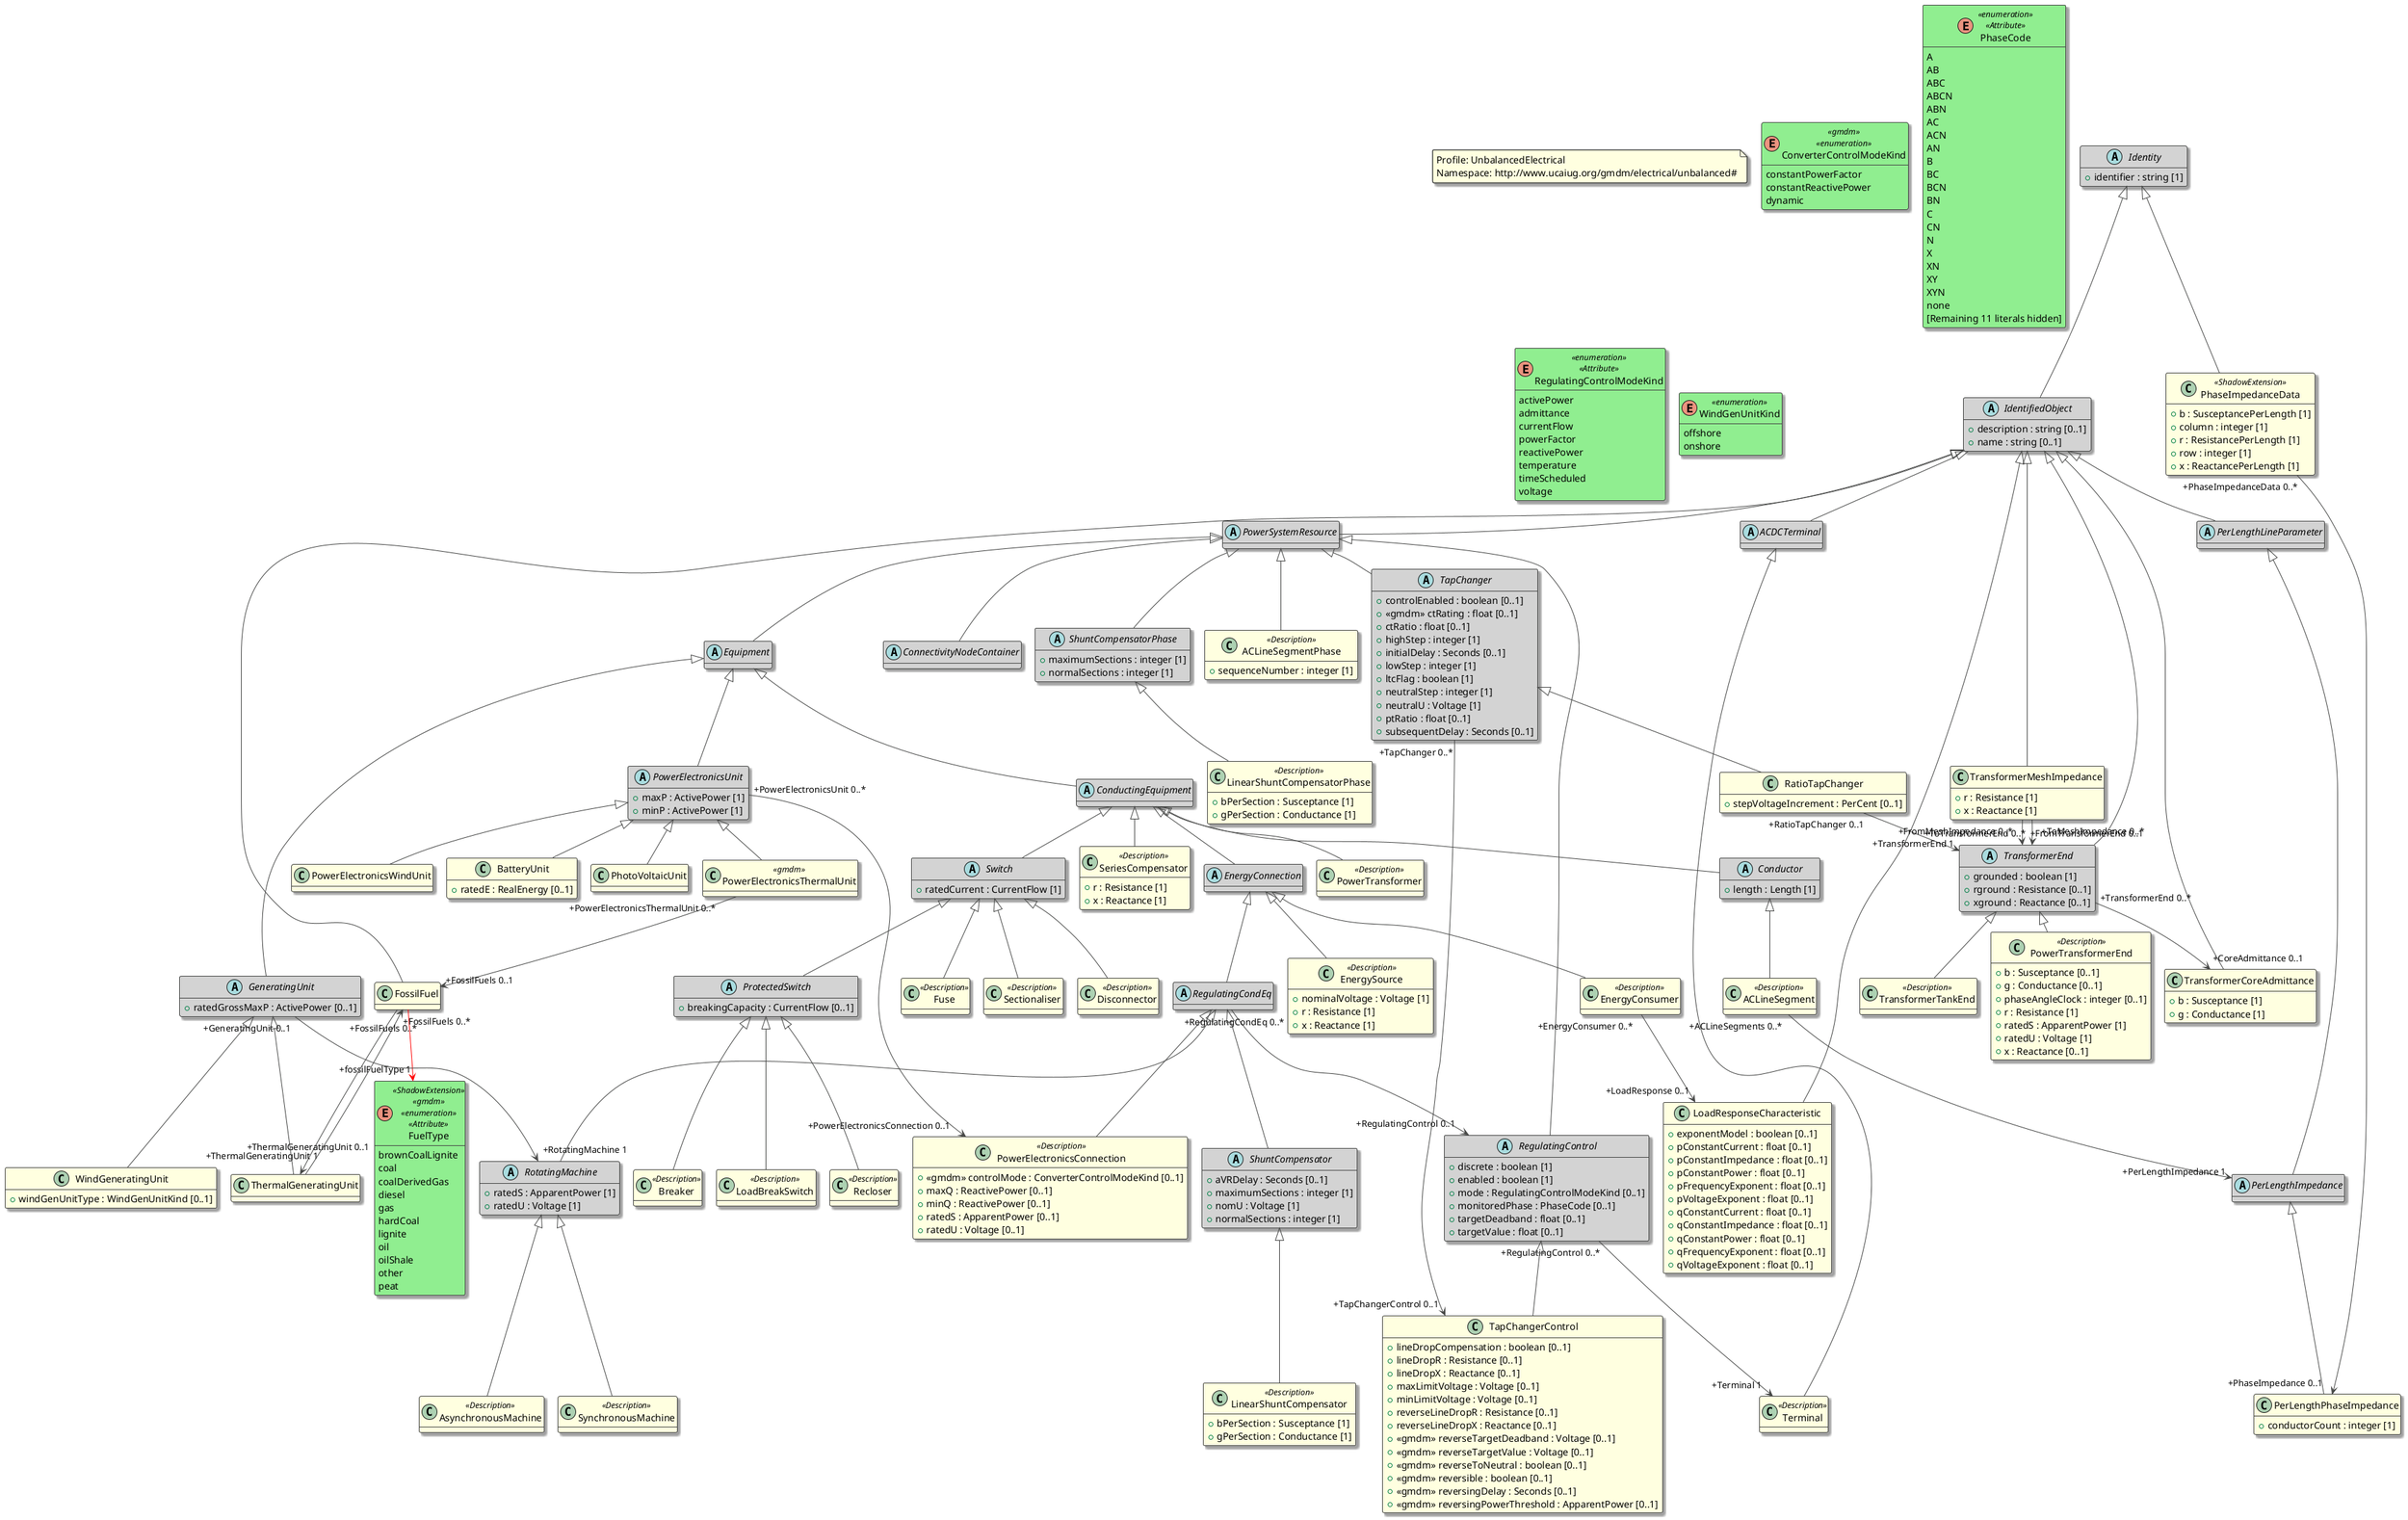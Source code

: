 @startuml
top to bottom direction
hide empty methods

' Here we adjust the horizontal spacing for better spatial rendering (the PlantUML default is ~20)
skinparam nodesep 20
' Here we adjust the vertical spacing for better spatial rendering (the PlantUML default is ~30)
skinparam ranksep 30

skinparam BackgroundColor #FFFFFF
skinparam shadowing false
skinparam RoundCorner 5
skinparam BorderColor #454645
skinparam ArrowColor #454645
skinparam FontColor #000000

skinparam class {
  ' Concrete classes style definition
  BackgroundColor #FFFFE0
  FontColor #000000
  AttributeFontColor #000000
  StereotypeFontColor #000000
  HeaderFontColor #000000
  BorderColor #454645
  BorderThickness 1
  
  ' Abstract classes style definition
  BackgroundColor<<abstract>> #D3D3D3
  FontColor<<abstract>> #000000
  AttributeFontColor<<abstract>> #000000
  StereotypeFontColor<<abstract>> #000000
  HeaderFontColor<<abstract>> #000000
  BorderColor<<abstract>> #454645
  BorderThickness<<abstract>> 1
  
  ' Enumerations style definition
  BackgroundColor<<enumeration>> #90EE90
  FontColor<<enumeration>> #000000
  AttributeFontColor<<enumeration>> #000000
  StereotypeFontColor<<enumeration>> #000000
  HeaderFontColor <<enumeration>> #000000
  BorderColor<<enumeration>> #454645
  BorderThickness<<enumeration>> 1
  
  ' CIMDatatypes style definition
  BackgroundColor<<CIMDatatype>> #FFEBCD
  FontColor<<CIMDatatype>> #000000
  AttributeFontColor<<CIMDatatype>> #000000
  StereotypeFontColor<<CIMDatatype>> #000000
  HeaderFontColor<<CIMDatatype>> #000000
  BorderColor<<CIMDatatype>> #454645
  BorderThickness<<CIMDatatype>> 1
  
  ' Compound classes style definition
  BackgroundColor<<Compound>> #FFEBCD
  FontColor<<Compound>> #000000
  AttributeFontColor<<Compound>> #000000
  StereotypeFontColor<<Compound>> #000000
  HeaderFontColor<<Compound>> #000000
  BorderColor<<Compound>> #454645
  BorderThickness<<Compound>> 1
  
  ' Primitive classes style definition
  BackgroundColor<<Primitive>> #E6E6FF
  FontColor<<Primitive>> #000000
  AttributeFontColor<<Primitive>> #000000
  StereotypeFontColor<<Primitive>> #000000
  HeaderFontColor<<Primitive>> #000000
  BorderColor<<Primitive>> #454645
  BorderThickness<<Primitive>> 1
  
  ' Errors classes style definition
  BackgroundColor<<error>> #FFC0CB
  FontColor<<error>> #000000
  AttributeFontColor<<error>> #000000
  StereotypeFontColor<<error>> #000000
  HeaderFontColor<<error>> #000000
  BorderColor<<error>> #454645
  BorderThickness<<error>> 1
}
skinparam shadowing true

hide <<abstract>> stereotype
hide <<error>> stereotype


skinparam note {
  BorderColor #454645
  BorderThickness 1.5
  FontSize 14
  Font Bold
  FontColor #000000
}
' Add a note towards the upper left corner of the diagram
note as UnbalancedElectricalNote #lightyellow
   Profile: UnbalancedElectrical
   Namespace: http://www.ucaiug.org/gmdm/electrical/unbalanced#
end note

' ACDCTerminal inherits from IdentifiedObject
abstract class ACDCTerminal  <<abstract>> {
}

IdentifiedObject <|-- ACDCTerminal

' ACLineSegment inherits from Conductor
class ACLineSegment <<Description>>  {
}

Conductor <|-- ACLineSegment
ACLineSegment "+ACLineSegments 0..*" --> "+PerLengthImpedance 1" PerLengthImpedance

' ACLineSegmentPhase inherits from PowerSystemResource
class ACLineSegmentPhase <<Description>>  {
   +sequenceNumber : integer [1]
}

PowerSystemResource <|-- ACLineSegmentPhase

' AsynchronousMachine inherits from RotatingMachine
class AsynchronousMachine <<Description>>  {
}

RotatingMachine <|-- AsynchronousMachine

' BatteryUnit inherits from PowerElectronicsUnit
class BatteryUnit   {
   +ratedE : RealEnergy [0..1]
}

PowerElectronicsUnit <|-- BatteryUnit

' Breaker inherits from ProtectedSwitch
class Breaker <<Description>>  {
}

ProtectedSwitch <|-- Breaker

' ConductingEquipment inherits from Equipment
abstract class ConductingEquipment  <<abstract>> {
}

Equipment <|-- ConductingEquipment

' Conductor inherits from ConductingEquipment
abstract class Conductor  <<abstract>> {
   +length : Length [1]
}

ConductingEquipment <|-- Conductor

' ConnectivityNodeContainer inherits from PowerSystemResource
abstract class ConnectivityNodeContainer  <<abstract>> {
}

PowerSystemResource <|-- ConnectivityNodeContainer

' Enumeration ConverterControlModeKind
enum ConverterControlModeKind <<gmdm>><<enumeration>>  {
   constantPowerFactor
   constantReactivePower
   dynamic
}

' Disconnector inherits from Switch
class Disconnector <<Description>>  {
}

Switch <|-- Disconnector

' EnergyConnection inherits from ConductingEquipment
abstract class EnergyConnection  <<abstract>> {
}

ConductingEquipment <|-- EnergyConnection

' EnergyConsumer inherits from EnergyConnection
class EnergyConsumer <<Description>>  {
}

EnergyConnection <|-- EnergyConsumer
EnergyConsumer "+EnergyConsumer 0..*" --> "+LoadResponse 0..1" LoadResponseCharacteristic

' EnergySource inherits from EnergyConnection
class EnergySource <<Description>>  {
   +nominalVoltage : Voltage [1]
   +r : Resistance [1]
   +x : Reactance [1]
}

EnergyConnection <|-- EnergySource

' Equipment inherits from PowerSystemResource
abstract class Equipment  <<abstract>> {
}

PowerSystemResource <|-- Equipment

' FossilFuel inherits from IdentifiedObject
class FossilFuel   {
}

IdentifiedObject <|-- FossilFuel
FossilFuel " " --> "+fossilFuelType 1" FuelType#red
FossilFuel "+FossilFuels 0..*" --> "+ThermalGeneratingUnit 1" ThermalGeneratingUnit

' Enumeration FuelType
enum FuelType <<ShadowExtension>><<gmdm>><<enumeration>><<Attribute>>  {
   brownCoalLignite
   coal
   coalDerivedGas
   diesel
   gas
   hardCoal
   lignite
   oil
   oilShale
   other
   peat
}

' Fuse inherits from Switch
class Fuse <<Description>>  {
}

Switch <|-- Fuse

' GeneratingUnit inherits from Equipment
abstract class GeneratingUnit  <<abstract>> {
   +ratedGrossMaxP : ActivePower [0..1]
}

Equipment <|-- GeneratingUnit
GeneratingUnit "+GeneratingUnit 0..1" --> "+RotatingMachine 1" RotatingMachine

' IdentifiedObject inherits from Identity
abstract class IdentifiedObject  <<abstract>> {
   +description : string [0..1]
   +name : string [0..1]
}

Identity <|-- IdentifiedObject

' Identity
abstract class Identity  <<abstract>> {
   +identifier : string [1]
}


' LinearShuntCompensator inherits from ShuntCompensator
class LinearShuntCompensator <<Description>>  {
   +bPerSection : Susceptance [1]
   +gPerSection : Conductance [1]
}

ShuntCompensator <|-- LinearShuntCompensator

' LinearShuntCompensatorPhase inherits from ShuntCompensatorPhase
class LinearShuntCompensatorPhase <<Description>>  {
   +bPerSection : Susceptance [1]
   +gPerSection : Conductance [1]
}

ShuntCompensatorPhase <|-- LinearShuntCompensatorPhase

' LoadBreakSwitch inherits from ProtectedSwitch
class LoadBreakSwitch <<Description>>  {
}

ProtectedSwitch <|-- LoadBreakSwitch

' LoadResponseCharacteristic inherits from IdentifiedObject
class LoadResponseCharacteristic   {
   +exponentModel : boolean [0..1]
   +pConstantCurrent : float [0..1]
   +pConstantImpedance : float [0..1]
   +pConstantPower : float [0..1]
   +pFrequencyExponent : float [0..1]
   +pVoltageExponent : float [0..1]
   +qConstantCurrent : float [0..1]
   +qConstantImpedance : float [0..1]
   +qConstantPower : float [0..1]
   +qFrequencyExponent : float [0..1]
   +qVoltageExponent : float [0..1]
}

IdentifiedObject <|-- LoadResponseCharacteristic

' PerLengthImpedance inherits from PerLengthLineParameter
abstract class PerLengthImpedance  <<abstract>> {
}

PerLengthLineParameter <|-- PerLengthImpedance

' PerLengthLineParameter inherits from IdentifiedObject
abstract class PerLengthLineParameter  <<abstract>> {
}

IdentifiedObject <|-- PerLengthLineParameter

' PerLengthPhaseImpedance inherits from PerLengthImpedance
class PerLengthPhaseImpedance   {
   +conductorCount : integer [1]
}

PerLengthImpedance <|-- PerLengthPhaseImpedance

' Enumeration PhaseCode
enum PhaseCode <<enumeration>><<Attribute>>  {
   A
   AB
   ABC
   ABCN
   ABN
   AC
   ACN
   AN
   B
   BC
   BCN
   BN
   C
   CN
   N
   X
   XN
   XY
   XYN
   none
   [Remaining 11 literals hidden]
}

' PhaseImpedanceData inherits from Identity
class PhaseImpedanceData <<ShadowExtension>>  {
   +b : SusceptancePerLength [1]
   +column : integer [1]
   +r : ResistancePerLength [1]
   +row : integer [1]
   +x : ReactancePerLength [1]
}

Identity <|-- PhaseImpedanceData
PhaseImpedanceData "+PhaseImpedanceData 0..*" --> "+PhaseImpedance 0..1" PerLengthPhaseImpedance

' PhotoVoltaicUnit inherits from PowerElectronicsUnit
class PhotoVoltaicUnit   {
}

PowerElectronicsUnit <|-- PhotoVoltaicUnit

' PowerElectronicsConnection inherits from RegulatingCondEq
class PowerElectronicsConnection <<Description>>  {
   +<<gmdm>> controlMode : ConverterControlModeKind [0..1]
   +maxQ : ReactivePower [0..1]
   +minQ : ReactivePower [0..1]
   +ratedS : ApparentPower [0..1]
   +ratedU : Voltage [0..1]
}

RegulatingCondEq <|-- PowerElectronicsConnection

' PowerElectronicsThermalUnit inherits from PowerElectronicsUnit
class PowerElectronicsThermalUnit <<gmdm>>  {
}

PowerElectronicsUnit <|-- PowerElectronicsThermalUnit
PowerElectronicsThermalUnit "+PowerElectronicsThermalUnit 0..*" --> "+FossilFuels 0..1" FossilFuel

' PowerElectronicsUnit inherits from Equipment
abstract class PowerElectronicsUnit  <<abstract>> {
   +maxP : ActivePower [1]
   +minP : ActivePower [1]
}

Equipment <|-- PowerElectronicsUnit
PowerElectronicsUnit "+PowerElectronicsUnit 0..*" --> "+PowerElectronicsConnection 0..1" PowerElectronicsConnection

' PowerElectronicsWindUnit inherits from PowerElectronicsUnit
class PowerElectronicsWindUnit   {
}

PowerElectronicsUnit <|-- PowerElectronicsWindUnit

' PowerSystemResource inherits from IdentifiedObject
abstract class PowerSystemResource  <<abstract>> {
}

IdentifiedObject <|-- PowerSystemResource

' PowerTransformer inherits from ConductingEquipment
class PowerTransformer <<Description>>  {
}

ConductingEquipment <|-- PowerTransformer

' PowerTransformerEnd inherits from TransformerEnd
class PowerTransformerEnd <<Description>>  {
   +b : Susceptance [0..1]
   +g : Conductance [0..1]
   +phaseAngleClock : integer [0..1]
   +r : Resistance [1]
   +ratedS : ApparentPower [1]
   +ratedU : Voltage [1]
   +x : Reactance [0..1]
}

TransformerEnd <|-- PowerTransformerEnd

' ProtectedSwitch inherits from Switch
abstract class ProtectedSwitch  <<abstract>> {
   +breakingCapacity : CurrentFlow [0..1]
}

Switch <|-- ProtectedSwitch

' RatioTapChanger inherits from TapChanger
class RatioTapChanger   {
   +stepVoltageIncrement : PerCent [0..1]
}

TapChanger <|-- RatioTapChanger
RatioTapChanger "+RatioTapChanger 0..1" --> "+TransformerEnd 1" TransformerEnd

' Recloser inherits from ProtectedSwitch
class Recloser <<Description>>  {
}

ProtectedSwitch <|-- Recloser

' RegulatingCondEq inherits from EnergyConnection
abstract class RegulatingCondEq  <<abstract>> {
}

EnergyConnection <|-- RegulatingCondEq
RegulatingCondEq "+RegulatingCondEq 0..*" --> "+RegulatingControl 0..1" RegulatingControl

' RegulatingControl inherits from PowerSystemResource
abstract class RegulatingControl  <<abstract>> {
   +discrete : boolean [1]
   +enabled : boolean [1]
   +mode : RegulatingControlModeKind [0..1]
   +monitoredPhase : PhaseCode [0..1]
   +targetDeadband : float [0..1]
   +targetValue : float [0..1]
}

PowerSystemResource <|-- RegulatingControl
RegulatingControl "+RegulatingControl 0..*" --> "+Terminal 1" Terminal

' Enumeration RegulatingControlModeKind
enum RegulatingControlModeKind <<enumeration>><<Attribute>>  {
   activePower
   admittance
   currentFlow
   powerFactor
   reactivePower
   temperature
   timeScheduled
   voltage
}

' RotatingMachine inherits from RegulatingCondEq
abstract class RotatingMachine  <<abstract>> {
   +ratedS : ApparentPower [1]
   +ratedU : Voltage [1]
}

RegulatingCondEq <|-- RotatingMachine

' Sectionaliser inherits from Switch
class Sectionaliser <<Description>>  {
}

Switch <|-- Sectionaliser

' SeriesCompensator inherits from ConductingEquipment
class SeriesCompensator <<Description>>  {
   +r : Resistance [1]
   +x : Reactance [1]
}

ConductingEquipment <|-- SeriesCompensator

' ShuntCompensator inherits from RegulatingCondEq
abstract class ShuntCompensator  <<abstract>> {
   +aVRDelay : Seconds [0..1]
   +maximumSections : integer [1]
   +nomU : Voltage [1]
   +normalSections : integer [1]
}

RegulatingCondEq <|-- ShuntCompensator

' ShuntCompensatorPhase inherits from PowerSystemResource
abstract class ShuntCompensatorPhase  <<abstract>> {
   +maximumSections : integer [1]
   +normalSections : integer [1]
}

PowerSystemResource <|-- ShuntCompensatorPhase

' Switch inherits from ConductingEquipment
abstract class Switch  <<abstract>> {
   +ratedCurrent : CurrentFlow [1]
}

ConductingEquipment <|-- Switch

' SynchronousMachine inherits from RotatingMachine
class SynchronousMachine <<Description>>  {
}

RotatingMachine <|-- SynchronousMachine

' TapChanger inherits from PowerSystemResource
abstract class TapChanger  <<abstract>> {
   +controlEnabled : boolean [0..1]
   +<<gmdm>> ctRating : float [0..1]
   +ctRatio : float [0..1]
   +highStep : integer [1]
   +initialDelay : Seconds [0..1]
   +lowStep : integer [1]
   +ltcFlag : boolean [1]
   +neutralStep : integer [1]
   +neutralU : Voltage [1]
   +ptRatio : float [0..1]
   +subsequentDelay : Seconds [0..1]
}

PowerSystemResource <|-- TapChanger
TapChanger "+TapChanger 0..*" --> "+TapChangerControl 0..1" TapChangerControl

' TapChangerControl inherits from RegulatingControl
class TapChangerControl   {
   +lineDropCompensation : boolean [0..1]
   +lineDropR : Resistance [0..1]
   +lineDropX : Reactance [0..1]
   +maxLimitVoltage : Voltage [0..1]
   +minLimitVoltage : Voltage [0..1]
   +reverseLineDropR : Resistance [0..1]
   +reverseLineDropX : Reactance [0..1]
   +<<gmdm>> reverseTargetDeadband : Voltage [0..1]
   +<<gmdm>> reverseTargetValue : Voltage [0..1]
   +<<gmdm>> reverseToNeutral : boolean [0..1]
   +<<gmdm>> reversible : boolean [0..1]
   +<<gmdm>> reversingDelay : Seconds [0..1]
   +<<gmdm>> reversingPowerThreshold : ApparentPower [0..1]
}

RegulatingControl <|-- TapChangerControl

' Terminal inherits from ACDCTerminal
class Terminal <<Description>>  {
}

ACDCTerminal <|-- Terminal

' ThermalGeneratingUnit inherits from GeneratingUnit
class ThermalGeneratingUnit   {
}

GeneratingUnit <|-- ThermalGeneratingUnit
ThermalGeneratingUnit "+ThermalGeneratingUnit 0..1" --> "+FossilFuels 0..*" FossilFuel

' TransformerCoreAdmittance inherits from IdentifiedObject
class TransformerCoreAdmittance   {
   +b : Susceptance [1]
   +g : Conductance [1]
}

IdentifiedObject <|-- TransformerCoreAdmittance

' TransformerEnd inherits from IdentifiedObject
abstract class TransformerEnd  <<abstract>> {
   +grounded : boolean [1]
   +rground : Resistance [0..1]
   +xground : Reactance [0..1]
}

IdentifiedObject <|-- TransformerEnd
TransformerEnd "+TransformerEnd 0..*" --> "+CoreAdmittance 0..1" TransformerCoreAdmittance

' TransformerMeshImpedance inherits from IdentifiedObject
class TransformerMeshImpedance   {
   +r : Resistance [1]
   +x : Reactance [1]
}

IdentifiedObject <|-- TransformerMeshImpedance
TransformerMeshImpedance "+FromMeshImpedance 0..*" --> "+FromTransformerEnd 0..1" TransformerEnd
TransformerMeshImpedance "+ToMeshImpedance 0..*" --> "+ToTransformerEnd 0..*" TransformerEnd

' TransformerTankEnd inherits from TransformerEnd
class TransformerTankEnd <<Description>>  {
}

TransformerEnd <|-- TransformerTankEnd

' Enumeration WindGenUnitKind
enum WindGenUnitKind <<enumeration>>  {
   offshore
   onshore
}

' WindGeneratingUnit inherits from GeneratingUnit
class WindGeneratingUnit   {
   +windGenUnitType : WindGenUnitKind [0..1]
}

GeneratingUnit <|-- WindGeneratingUnit

@enduml
